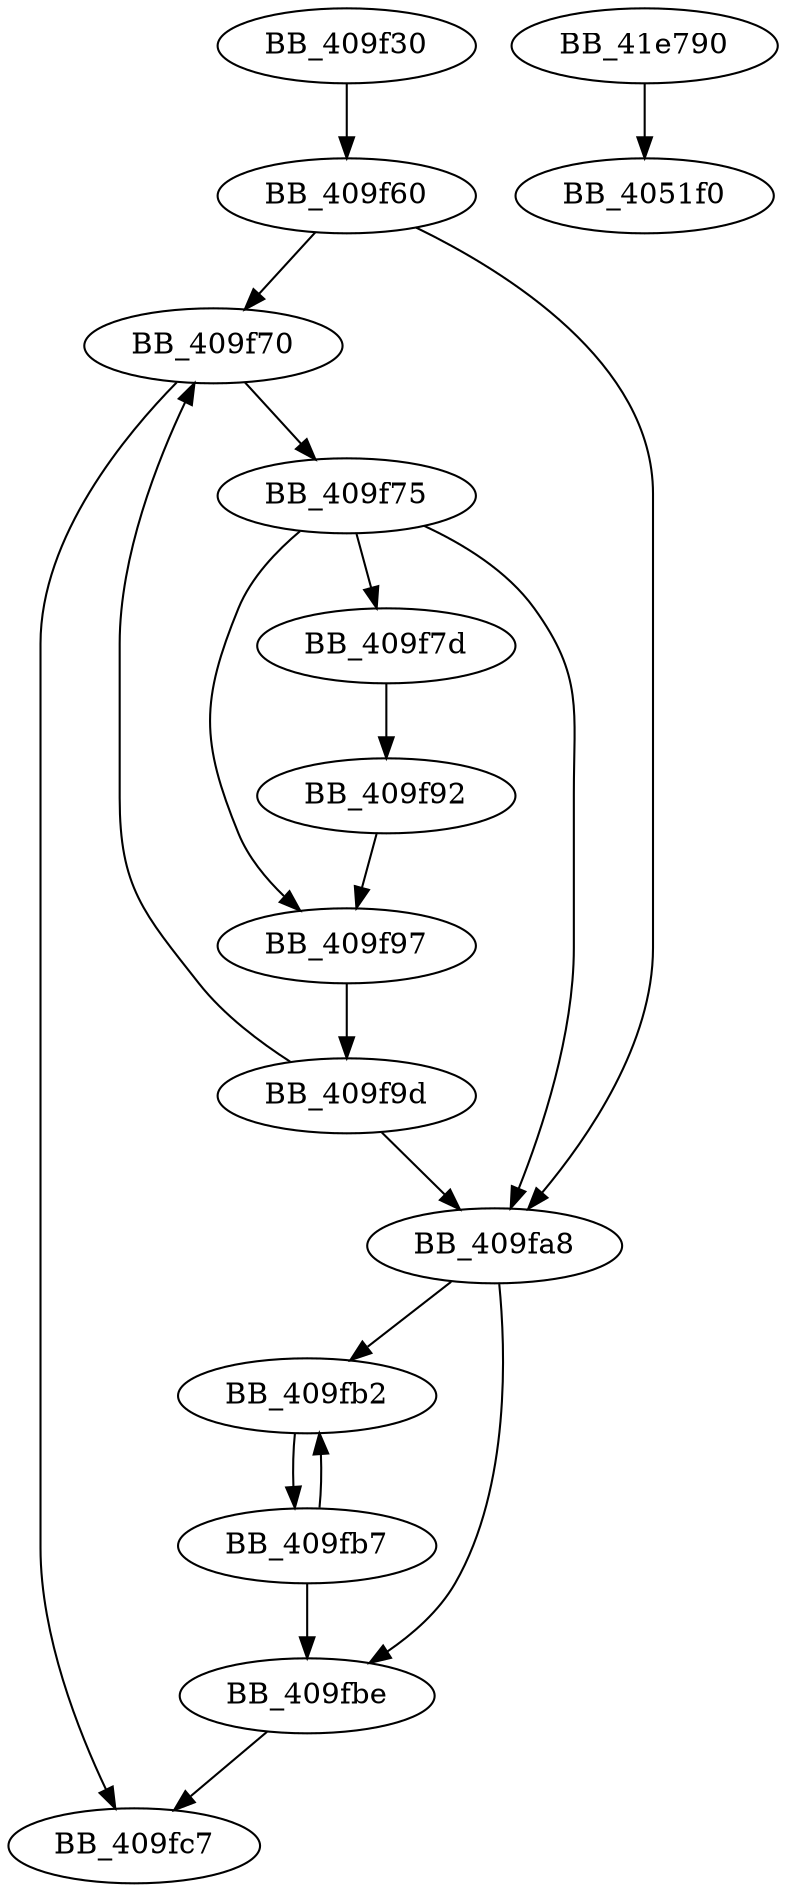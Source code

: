 DiGraph sub_409F30{
BB_409f30->BB_409f60
BB_409f60->BB_409f70
BB_409f60->BB_409fa8
BB_409f70->BB_409f75
BB_409f70->BB_409fc7
BB_409f75->BB_409f7d
BB_409f75->BB_409f97
BB_409f75->BB_409fa8
BB_409f7d->BB_409f92
BB_409f92->BB_409f97
BB_409f97->BB_409f9d
BB_409f9d->BB_409f70
BB_409f9d->BB_409fa8
BB_409fa8->BB_409fb2
BB_409fa8->BB_409fbe
BB_409fb2->BB_409fb7
BB_409fb7->BB_409fb2
BB_409fb7->BB_409fbe
BB_409fbe->BB_409fc7
BB_41e790->BB_4051f0
}
